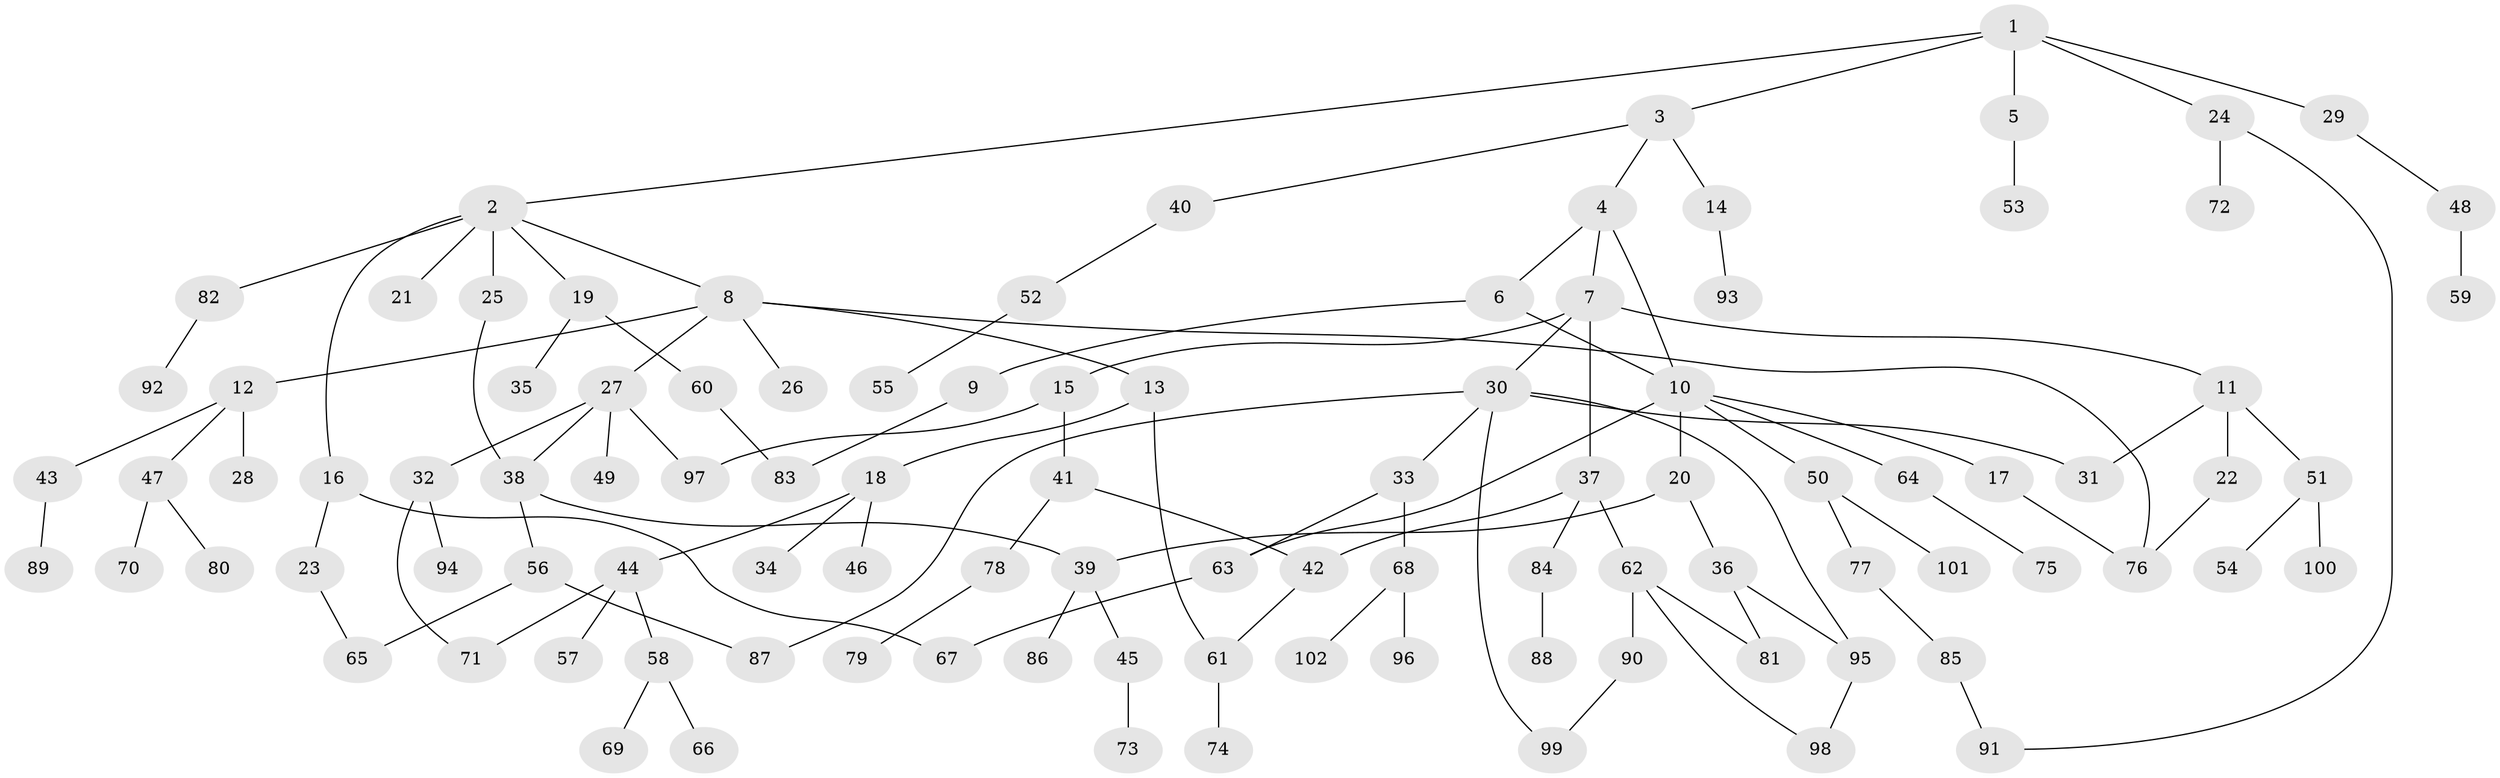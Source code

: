 // coarse degree distribution, {3: 0.125, 1: 0.55, 7: 0.025, 6: 0.025, 2: 0.2, 15: 0.025, 10: 0.025, 9: 0.025}
// Generated by graph-tools (version 1.1) at 2025/44/03/04/25 21:44:59]
// undirected, 102 vertices, 121 edges
graph export_dot {
graph [start="1"]
  node [color=gray90,style=filled];
  1;
  2;
  3;
  4;
  5;
  6;
  7;
  8;
  9;
  10;
  11;
  12;
  13;
  14;
  15;
  16;
  17;
  18;
  19;
  20;
  21;
  22;
  23;
  24;
  25;
  26;
  27;
  28;
  29;
  30;
  31;
  32;
  33;
  34;
  35;
  36;
  37;
  38;
  39;
  40;
  41;
  42;
  43;
  44;
  45;
  46;
  47;
  48;
  49;
  50;
  51;
  52;
  53;
  54;
  55;
  56;
  57;
  58;
  59;
  60;
  61;
  62;
  63;
  64;
  65;
  66;
  67;
  68;
  69;
  70;
  71;
  72;
  73;
  74;
  75;
  76;
  77;
  78;
  79;
  80;
  81;
  82;
  83;
  84;
  85;
  86;
  87;
  88;
  89;
  90;
  91;
  92;
  93;
  94;
  95;
  96;
  97;
  98;
  99;
  100;
  101;
  102;
  1 -- 2;
  1 -- 3;
  1 -- 5;
  1 -- 24;
  1 -- 29;
  2 -- 8;
  2 -- 16;
  2 -- 19;
  2 -- 21;
  2 -- 25;
  2 -- 82;
  3 -- 4;
  3 -- 14;
  3 -- 40;
  4 -- 6;
  4 -- 7;
  4 -- 10;
  5 -- 53;
  6 -- 9;
  6 -- 10;
  7 -- 11;
  7 -- 15;
  7 -- 30;
  7 -- 37;
  8 -- 12;
  8 -- 13;
  8 -- 26;
  8 -- 27;
  8 -- 76;
  9 -- 83;
  10 -- 17;
  10 -- 20;
  10 -- 50;
  10 -- 63;
  10 -- 64;
  11 -- 22;
  11 -- 31;
  11 -- 51;
  12 -- 28;
  12 -- 43;
  12 -- 47;
  13 -- 18;
  13 -- 61;
  14 -- 93;
  15 -- 41;
  15 -- 97;
  16 -- 23;
  16 -- 67;
  17 -- 76;
  18 -- 34;
  18 -- 44;
  18 -- 46;
  19 -- 35;
  19 -- 60;
  20 -- 36;
  20 -- 39;
  22 -- 76;
  23 -- 65;
  24 -- 72;
  24 -- 91;
  25 -- 38;
  27 -- 32;
  27 -- 49;
  27 -- 97;
  27 -- 38;
  29 -- 48;
  30 -- 33;
  30 -- 95;
  30 -- 99;
  30 -- 31;
  30 -- 87;
  32 -- 94;
  32 -- 71;
  33 -- 68;
  33 -- 63;
  36 -- 81;
  36 -- 95;
  37 -- 62;
  37 -- 84;
  37 -- 42;
  38 -- 39;
  38 -- 56;
  39 -- 45;
  39 -- 86;
  40 -- 52;
  41 -- 42;
  41 -- 78;
  42 -- 61;
  43 -- 89;
  44 -- 57;
  44 -- 58;
  44 -- 71;
  45 -- 73;
  47 -- 70;
  47 -- 80;
  48 -- 59;
  50 -- 77;
  50 -- 101;
  51 -- 54;
  51 -- 100;
  52 -- 55;
  56 -- 87;
  56 -- 65;
  58 -- 66;
  58 -- 69;
  60 -- 83;
  61 -- 74;
  62 -- 90;
  62 -- 98;
  62 -- 81;
  63 -- 67;
  64 -- 75;
  68 -- 96;
  68 -- 102;
  77 -- 85;
  78 -- 79;
  82 -- 92;
  84 -- 88;
  85 -- 91;
  90 -- 99;
  95 -- 98;
}
